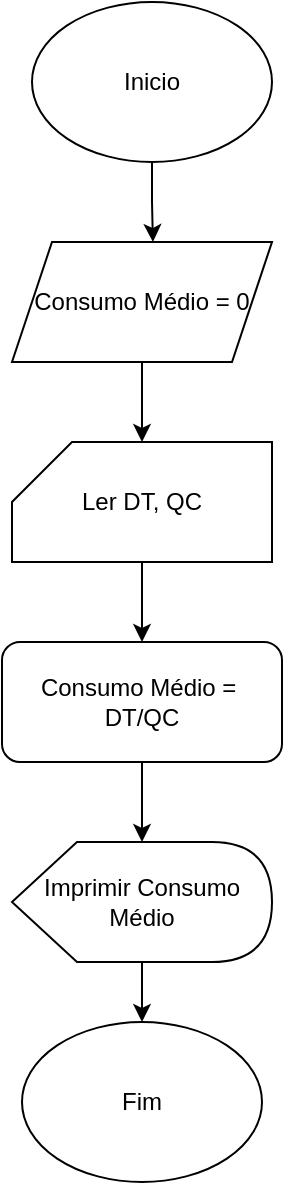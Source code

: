 <mxfile version="24.0.2" type="github">
  <diagram name="Page-1" id="zSrxJ7t4taxq_UJFCqpF">
    <mxGraphModel dx="794" dy="726" grid="1" gridSize="10" guides="1" tooltips="1" connect="1" arrows="1" fold="1" page="1" pageScale="1" pageWidth="850" pageHeight="1100" math="0" shadow="0">
      <root>
        <mxCell id="0" />
        <mxCell id="1" parent="0" />
        <mxCell id="jVuLRGJANleSQT1a3-Et-3" value="" style="edgeStyle=orthogonalEdgeStyle;rounded=0;orthogonalLoop=1;jettySize=auto;html=1;entryX=0.542;entryY=0;entryDx=0;entryDy=0;entryPerimeter=0;" parent="1" source="jVuLRGJANleSQT1a3-Et-1" target="jVuLRGJANleSQT1a3-Et-4" edge="1">
          <mxGeometry relative="1" as="geometry">
            <mxPoint x="425" y="320" as="targetPoint" />
          </mxGeometry>
        </mxCell>
        <mxCell id="jVuLRGJANleSQT1a3-Et-1" value="Inicio" style="ellipse;whiteSpace=wrap;html=1;" parent="1" vertex="1">
          <mxGeometry x="365" y="200" width="120" height="80" as="geometry" />
        </mxCell>
        <mxCell id="jVuLRGJANleSQT1a3-Et-8" value="" style="edgeStyle=orthogonalEdgeStyle;rounded=0;orthogonalLoop=1;jettySize=auto;html=1;" parent="1" source="jVuLRGJANleSQT1a3-Et-2" target="jVuLRGJANleSQT1a3-Et-7" edge="1">
          <mxGeometry relative="1" as="geometry" />
        </mxCell>
        <mxCell id="jVuLRGJANleSQT1a3-Et-2" value="Ler DT, QC" style="shape=card;whiteSpace=wrap;html=1;" parent="1" vertex="1">
          <mxGeometry x="355" y="420" width="130" height="60" as="geometry" />
        </mxCell>
        <mxCell id="jVuLRGJANleSQT1a3-Et-6" value="" style="edgeStyle=orthogonalEdgeStyle;rounded=0;orthogonalLoop=1;jettySize=auto;html=1;" parent="1" source="jVuLRGJANleSQT1a3-Et-4" target="jVuLRGJANleSQT1a3-Et-2" edge="1">
          <mxGeometry relative="1" as="geometry" />
        </mxCell>
        <mxCell id="jVuLRGJANleSQT1a3-Et-4" value="Consumo Médio = 0" style="shape=parallelogram;perimeter=parallelogramPerimeter;whiteSpace=wrap;html=1;fixedSize=1;" parent="1" vertex="1">
          <mxGeometry x="355" y="320" width="130" height="60" as="geometry" />
        </mxCell>
        <mxCell id="jVuLRGJANleSQT1a3-Et-10" value="" style="edgeStyle=orthogonalEdgeStyle;rounded=0;orthogonalLoop=1;jettySize=auto;html=1;" parent="1" source="jVuLRGJANleSQT1a3-Et-7" target="jVuLRGJANleSQT1a3-Et-9" edge="1">
          <mxGeometry relative="1" as="geometry" />
        </mxCell>
        <mxCell id="jVuLRGJANleSQT1a3-Et-7" value="&lt;div&gt;Consumo Médio =&amp;nbsp;&lt;/div&gt;&lt;div&gt;DT/QC&lt;/div&gt;" style="rounded=1;whiteSpace=wrap;html=1;" parent="1" vertex="1">
          <mxGeometry x="350" y="520" width="140" height="60" as="geometry" />
        </mxCell>
        <mxCell id="jVuLRGJANleSQT1a3-Et-12" value="" style="edgeStyle=orthogonalEdgeStyle;rounded=0;orthogonalLoop=1;jettySize=auto;html=1;" parent="1" source="jVuLRGJANleSQT1a3-Et-9" target="jVuLRGJANleSQT1a3-Et-11" edge="1">
          <mxGeometry relative="1" as="geometry" />
        </mxCell>
        <mxCell id="jVuLRGJANleSQT1a3-Et-9" value="Imprimir Consumo Médio" style="shape=display;whiteSpace=wrap;html=1;" parent="1" vertex="1">
          <mxGeometry x="355" y="620" width="130" height="60" as="geometry" />
        </mxCell>
        <mxCell id="jVuLRGJANleSQT1a3-Et-11" value="Fim" style="ellipse;whiteSpace=wrap;html=1;" parent="1" vertex="1">
          <mxGeometry x="360" y="710" width="120" height="80" as="geometry" />
        </mxCell>
      </root>
    </mxGraphModel>
  </diagram>
</mxfile>
